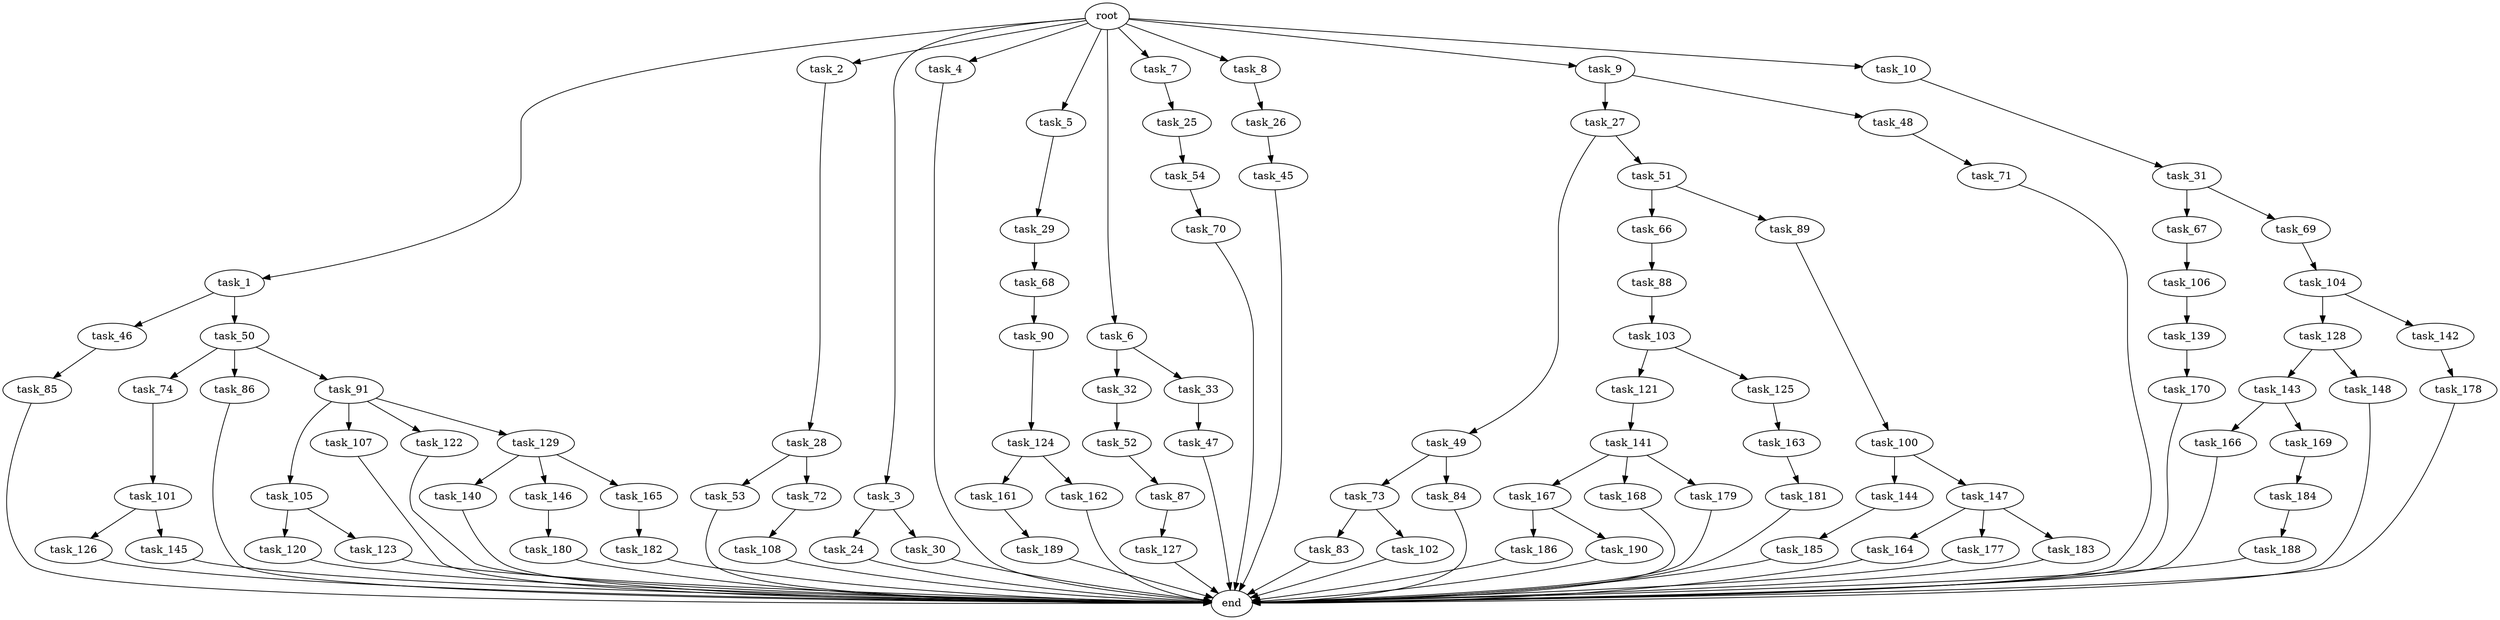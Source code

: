 digraph G {
  root [size="0.000000"];
  task_1 [size="1.024000"];
  task_2 [size="1.024000"];
  task_3 [size="1.024000"];
  task_4 [size="1.024000"];
  task_5 [size="1.024000"];
  task_6 [size="1.024000"];
  task_7 [size="1.024000"];
  task_8 [size="1.024000"];
  task_9 [size="1.024000"];
  task_10 [size="1.024000"];
  task_24 [size="137438953.472000"];
  task_25 [size="549755813.888000"];
  task_26 [size="214748364.800000"];
  task_27 [size="309237645.312000"];
  task_28 [size="858993459.200000"];
  task_29 [size="214748364.800000"];
  task_30 [size="137438953.472000"];
  task_31 [size="309237645.312000"];
  task_32 [size="695784701.952000"];
  task_33 [size="695784701.952000"];
  task_45 [size="309237645.312000"];
  task_46 [size="77309411.328000"];
  task_47 [size="858993459.200000"];
  task_48 [size="309237645.312000"];
  task_49 [size="695784701.952000"];
  task_50 [size="77309411.328000"];
  task_51 [size="695784701.952000"];
  task_52 [size="34359738.368000"];
  task_53 [size="420906795.008000"];
  task_54 [size="34359738.368000"];
  task_66 [size="214748364.800000"];
  task_67 [size="34359738.368000"];
  task_68 [size="858993459.200000"];
  task_69 [size="34359738.368000"];
  task_70 [size="309237645.312000"];
  task_71 [size="309237645.312000"];
  task_72 [size="420906795.008000"];
  task_73 [size="549755813.888000"];
  task_74 [size="309237645.312000"];
  task_83 [size="34359738.368000"];
  task_84 [size="549755813.888000"];
  task_85 [size="34359738.368000"];
  task_86 [size="309237645.312000"];
  task_87 [size="309237645.312000"];
  task_88 [size="695784701.952000"];
  task_89 [size="214748364.800000"];
  task_90 [size="549755813.888000"];
  task_91 [size="309237645.312000"];
  task_100 [size="77309411.328000"];
  task_101 [size="137438953.472000"];
  task_102 [size="34359738.368000"];
  task_103 [size="77309411.328000"];
  task_104 [size="549755813.888000"];
  task_105 [size="549755813.888000"];
  task_106 [size="858993459.200000"];
  task_107 [size="549755813.888000"];
  task_108 [size="214748364.800000"];
  task_120 [size="214748364.800000"];
  task_121 [size="214748364.800000"];
  task_122 [size="549755813.888000"];
  task_123 [size="214748364.800000"];
  task_124 [size="858993459.200000"];
  task_125 [size="214748364.800000"];
  task_126 [size="214748364.800000"];
  task_127 [size="34359738.368000"];
  task_128 [size="309237645.312000"];
  task_129 [size="549755813.888000"];
  task_139 [size="549755813.888000"];
  task_140 [size="549755813.888000"];
  task_141 [size="34359738.368000"];
  task_142 [size="309237645.312000"];
  task_143 [size="137438953.472000"];
  task_144 [size="858993459.200000"];
  task_145 [size="214748364.800000"];
  task_146 [size="549755813.888000"];
  task_147 [size="858993459.200000"];
  task_148 [size="137438953.472000"];
  task_161 [size="137438953.472000"];
  task_162 [size="137438953.472000"];
  task_163 [size="137438953.472000"];
  task_164 [size="420906795.008000"];
  task_165 [size="549755813.888000"];
  task_166 [size="34359738.368000"];
  task_167 [size="77309411.328000"];
  task_168 [size="77309411.328000"];
  task_169 [size="34359738.368000"];
  task_170 [size="34359738.368000"];
  task_177 [size="420906795.008000"];
  task_178 [size="137438953.472000"];
  task_179 [size="77309411.328000"];
  task_180 [size="214748364.800000"];
  task_181 [size="549755813.888000"];
  task_182 [size="34359738.368000"];
  task_183 [size="420906795.008000"];
  task_184 [size="695784701.952000"];
  task_185 [size="695784701.952000"];
  task_186 [size="77309411.328000"];
  task_188 [size="34359738.368000"];
  task_189 [size="420906795.008000"];
  task_190 [size="77309411.328000"];
  end [size="0.000000"];

  root -> task_1 [size="1.000000"];
  root -> task_2 [size="1.000000"];
  root -> task_3 [size="1.000000"];
  root -> task_4 [size="1.000000"];
  root -> task_5 [size="1.000000"];
  root -> task_6 [size="1.000000"];
  root -> task_7 [size="1.000000"];
  root -> task_8 [size="1.000000"];
  root -> task_9 [size="1.000000"];
  root -> task_10 [size="1.000000"];
  task_1 -> task_46 [size="75497472.000000"];
  task_1 -> task_50 [size="75497472.000000"];
  task_2 -> task_28 [size="838860800.000000"];
  task_3 -> task_24 [size="134217728.000000"];
  task_3 -> task_30 [size="134217728.000000"];
  task_4 -> end [size="1.000000"];
  task_5 -> task_29 [size="209715200.000000"];
  task_6 -> task_32 [size="679477248.000000"];
  task_6 -> task_33 [size="679477248.000000"];
  task_7 -> task_25 [size="536870912.000000"];
  task_8 -> task_26 [size="209715200.000000"];
  task_9 -> task_27 [size="301989888.000000"];
  task_9 -> task_48 [size="301989888.000000"];
  task_10 -> task_31 [size="301989888.000000"];
  task_24 -> end [size="1.000000"];
  task_25 -> task_54 [size="33554432.000000"];
  task_26 -> task_45 [size="301989888.000000"];
  task_27 -> task_49 [size="679477248.000000"];
  task_27 -> task_51 [size="679477248.000000"];
  task_28 -> task_53 [size="411041792.000000"];
  task_28 -> task_72 [size="411041792.000000"];
  task_29 -> task_68 [size="838860800.000000"];
  task_30 -> end [size="1.000000"];
  task_31 -> task_67 [size="33554432.000000"];
  task_31 -> task_69 [size="33554432.000000"];
  task_32 -> task_52 [size="33554432.000000"];
  task_33 -> task_47 [size="838860800.000000"];
  task_45 -> end [size="1.000000"];
  task_46 -> task_85 [size="33554432.000000"];
  task_47 -> end [size="1.000000"];
  task_48 -> task_71 [size="301989888.000000"];
  task_49 -> task_73 [size="536870912.000000"];
  task_49 -> task_84 [size="536870912.000000"];
  task_50 -> task_74 [size="301989888.000000"];
  task_50 -> task_86 [size="301989888.000000"];
  task_50 -> task_91 [size="301989888.000000"];
  task_51 -> task_66 [size="209715200.000000"];
  task_51 -> task_89 [size="209715200.000000"];
  task_52 -> task_87 [size="301989888.000000"];
  task_53 -> end [size="1.000000"];
  task_54 -> task_70 [size="301989888.000000"];
  task_66 -> task_88 [size="679477248.000000"];
  task_67 -> task_106 [size="838860800.000000"];
  task_68 -> task_90 [size="536870912.000000"];
  task_69 -> task_104 [size="536870912.000000"];
  task_70 -> end [size="1.000000"];
  task_71 -> end [size="1.000000"];
  task_72 -> task_108 [size="209715200.000000"];
  task_73 -> task_83 [size="33554432.000000"];
  task_73 -> task_102 [size="33554432.000000"];
  task_74 -> task_101 [size="134217728.000000"];
  task_83 -> end [size="1.000000"];
  task_84 -> end [size="1.000000"];
  task_85 -> end [size="1.000000"];
  task_86 -> end [size="1.000000"];
  task_87 -> task_127 [size="33554432.000000"];
  task_88 -> task_103 [size="75497472.000000"];
  task_89 -> task_100 [size="75497472.000000"];
  task_90 -> task_124 [size="838860800.000000"];
  task_91 -> task_105 [size="536870912.000000"];
  task_91 -> task_107 [size="536870912.000000"];
  task_91 -> task_122 [size="536870912.000000"];
  task_91 -> task_129 [size="536870912.000000"];
  task_100 -> task_144 [size="838860800.000000"];
  task_100 -> task_147 [size="838860800.000000"];
  task_101 -> task_126 [size="209715200.000000"];
  task_101 -> task_145 [size="209715200.000000"];
  task_102 -> end [size="1.000000"];
  task_103 -> task_121 [size="209715200.000000"];
  task_103 -> task_125 [size="209715200.000000"];
  task_104 -> task_128 [size="301989888.000000"];
  task_104 -> task_142 [size="301989888.000000"];
  task_105 -> task_120 [size="209715200.000000"];
  task_105 -> task_123 [size="209715200.000000"];
  task_106 -> task_139 [size="536870912.000000"];
  task_107 -> end [size="1.000000"];
  task_108 -> end [size="1.000000"];
  task_120 -> end [size="1.000000"];
  task_121 -> task_141 [size="33554432.000000"];
  task_122 -> end [size="1.000000"];
  task_123 -> end [size="1.000000"];
  task_124 -> task_161 [size="134217728.000000"];
  task_124 -> task_162 [size="134217728.000000"];
  task_125 -> task_163 [size="134217728.000000"];
  task_126 -> end [size="1.000000"];
  task_127 -> end [size="1.000000"];
  task_128 -> task_143 [size="134217728.000000"];
  task_128 -> task_148 [size="134217728.000000"];
  task_129 -> task_140 [size="536870912.000000"];
  task_129 -> task_146 [size="536870912.000000"];
  task_129 -> task_165 [size="536870912.000000"];
  task_139 -> task_170 [size="33554432.000000"];
  task_140 -> end [size="1.000000"];
  task_141 -> task_167 [size="75497472.000000"];
  task_141 -> task_168 [size="75497472.000000"];
  task_141 -> task_179 [size="75497472.000000"];
  task_142 -> task_178 [size="134217728.000000"];
  task_143 -> task_166 [size="33554432.000000"];
  task_143 -> task_169 [size="33554432.000000"];
  task_144 -> task_185 [size="679477248.000000"];
  task_145 -> end [size="1.000000"];
  task_146 -> task_180 [size="209715200.000000"];
  task_147 -> task_164 [size="411041792.000000"];
  task_147 -> task_177 [size="411041792.000000"];
  task_147 -> task_183 [size="411041792.000000"];
  task_148 -> end [size="1.000000"];
  task_161 -> task_189 [size="411041792.000000"];
  task_162 -> end [size="1.000000"];
  task_163 -> task_181 [size="536870912.000000"];
  task_164 -> end [size="1.000000"];
  task_165 -> task_182 [size="33554432.000000"];
  task_166 -> end [size="1.000000"];
  task_167 -> task_186 [size="75497472.000000"];
  task_167 -> task_190 [size="75497472.000000"];
  task_168 -> end [size="1.000000"];
  task_169 -> task_184 [size="679477248.000000"];
  task_170 -> end [size="1.000000"];
  task_177 -> end [size="1.000000"];
  task_178 -> end [size="1.000000"];
  task_179 -> end [size="1.000000"];
  task_180 -> end [size="1.000000"];
  task_181 -> end [size="1.000000"];
  task_182 -> end [size="1.000000"];
  task_183 -> end [size="1.000000"];
  task_184 -> task_188 [size="33554432.000000"];
  task_185 -> end [size="1.000000"];
  task_186 -> end [size="1.000000"];
  task_188 -> end [size="1.000000"];
  task_189 -> end [size="1.000000"];
  task_190 -> end [size="1.000000"];
}
